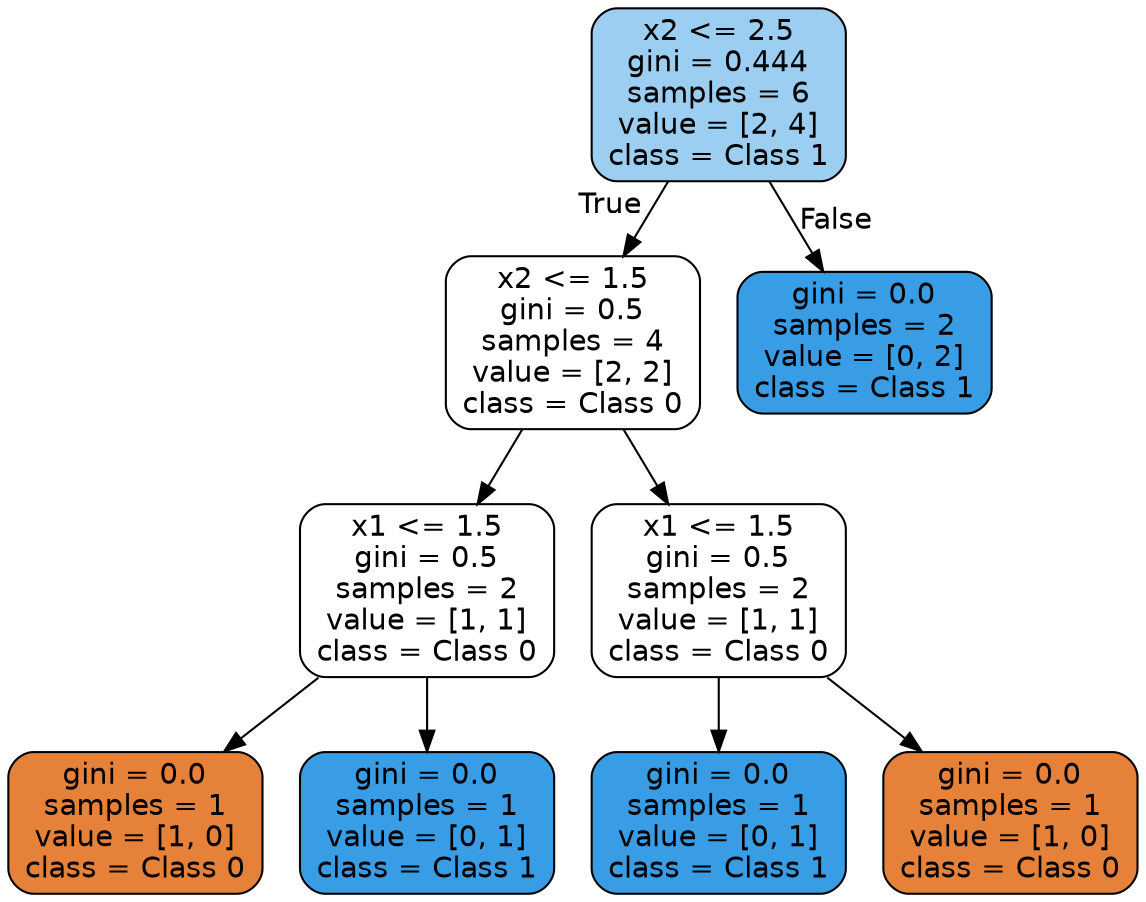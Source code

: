 digraph Tree {
node [shape=box, style="filled, rounded", color="black", fontname="helvetica"] ;
edge [fontname="helvetica"] ;
0 [label="x2 <= 2.5\ngini = 0.444\nsamples = 6\nvalue = [2, 4]\nclass = Class 1", fillcolor="#9ccef2"] ;
1 [label="x2 <= 1.5\ngini = 0.5\nsamples = 4\nvalue = [2, 2]\nclass = Class 0", fillcolor="#ffffff"] ;
0 -> 1 [labeldistance=2.5, labelangle=45, headlabel="True"] ;
2 [label="x1 <= 1.5\ngini = 0.5\nsamples = 2\nvalue = [1, 1]\nclass = Class 0", fillcolor="#ffffff"] ;
1 -> 2 ;
3 [label="gini = 0.0\nsamples = 1\nvalue = [1, 0]\nclass = Class 0", fillcolor="#e58139"] ;
2 -> 3 ;
4 [label="gini = 0.0\nsamples = 1\nvalue = [0, 1]\nclass = Class 1", fillcolor="#399de5"] ;
2 -> 4 ;
5 [label="x1 <= 1.5\ngini = 0.5\nsamples = 2\nvalue = [1, 1]\nclass = Class 0", fillcolor="#ffffff"] ;
1 -> 5 ;
6 [label="gini = 0.0\nsamples = 1\nvalue = [0, 1]\nclass = Class 1", fillcolor="#399de5"] ;
5 -> 6 ;
7 [label="gini = 0.0\nsamples = 1\nvalue = [1, 0]\nclass = Class 0", fillcolor="#e58139"] ;
5 -> 7 ;
8 [label="gini = 0.0\nsamples = 2\nvalue = [0, 2]\nclass = Class 1", fillcolor="#399de5"] ;
0 -> 8 [labeldistance=2.5, labelangle=-45, headlabel="False"] ;
}